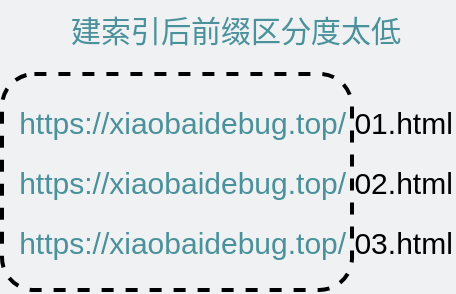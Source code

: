<mxfile version="17.1.2" type="github"><diagram id="3228e29e-7158-1315-38df-8450db1d8a1d" name="Page-1"><mxGraphModel dx="1298" dy="699" grid="0" gridSize="10" guides="1" tooltips="1" connect="1" arrows="1" fold="1" page="1" pageScale="1" pageWidth="400" pageHeight="200" background="#EFF1F3" math="0" shadow="0"><root><mxCell id="0"/><mxCell id="1" parent="0"/><mxCell id="ouUYNZe7gnZ8-fLsrpy1-1" value="&lt;font color=&quot;#4a919b&quot; style=&quot;font-size: 15px&quot;&gt;https://xiaobaidebug.top/&amp;nbsp;&lt;/font&gt;01.html" style="text;html=1;strokeColor=none;fillColor=none;align=center;verticalAlign=middle;whiteSpace=wrap;rounded=0;fontSize=15;" vertex="1" parent="1"><mxGeometry x="95" y="69" width="218" height="30" as="geometry"/></mxCell><mxCell id="ouUYNZe7gnZ8-fLsrpy1-2" value="&lt;font color=&quot;#4a919b&quot; style=&quot;font-size: 15px&quot;&gt;https://xiaobaidebug.top/&amp;nbsp;&lt;/font&gt;02.html" style="text;html=1;strokeColor=none;fillColor=none;align=center;verticalAlign=middle;whiteSpace=wrap;rounded=0;fontSize=15;" vertex="1" parent="1"><mxGeometry x="95" y="99" width="218" height="30" as="geometry"/></mxCell><mxCell id="ouUYNZe7gnZ8-fLsrpy1-3" value="&lt;font color=&quot;#4a919b&quot; style=&quot;font-size: 15px&quot;&gt;https://xiaobaidebug.top/&amp;nbsp;&lt;/font&gt;03.html" style="text;html=1;strokeColor=none;fillColor=none;align=center;verticalAlign=middle;whiteSpace=wrap;rounded=0;fontSize=15;" vertex="1" parent="1"><mxGeometry x="95" y="129" width="218" height="30" as="geometry"/></mxCell><mxCell id="ouUYNZe7gnZ8-fLsrpy1-4" value="" style="rounded=1;whiteSpace=wrap;html=1;dashed=1;fontSize=15;fontColor=#4A919B;strokeColor=default;fillColor=none;strokeWidth=2;" vertex="1" parent="1"><mxGeometry x="87" y="60" width="175" height="108" as="geometry"/></mxCell><mxCell id="ouUYNZe7gnZ8-fLsrpy1-5" value="建索引后前缀区分度太低" style="text;html=1;strokeColor=none;fillColor=none;align=center;verticalAlign=middle;whiteSpace=wrap;rounded=0;dashed=1;fontSize=15;fontColor=#4A919B;" vertex="1" parent="1"><mxGeometry x="116" y="23" width="176" height="30" as="geometry"/></mxCell></root></mxGraphModel></diagram></mxfile>